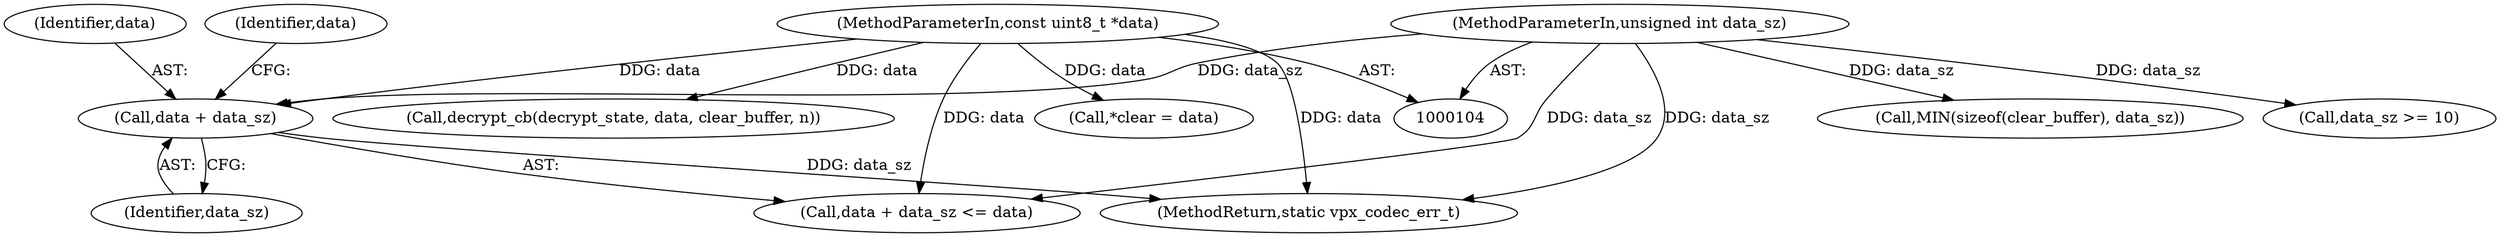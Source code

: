 digraph "0_Android_063be1485e0099bc81ace3a08b0ec9186dcad693_0@pointer" {
"1000117" [label="(Call,data + data_sz)"];
"1000105" [label="(MethodParameterIn,const uint8_t *data)"];
"1000106" [label="(MethodParameterIn,unsigned int data_sz)"];
"1000241" [label="(MethodReturn,static vpx_codec_err_t)"];
"1000106" [label="(MethodParameterIn,unsigned int data_sz)"];
"1000142" [label="(Call,decrypt_cb(decrypt_state, data, clear_buffer, n))"];
"1000138" [label="(Call,MIN(sizeof(clear_buffer), data_sz))"];
"1000117" [label="(Call,data + data_sz)"];
"1000118" [label="(Identifier,data)"];
"1000105" [label="(MethodParameterIn,const uint8_t *data)"];
"1000129" [label="(Call,*clear = data)"];
"1000120" [label="(Identifier,data)"];
"1000119" [label="(Identifier,data_sz)"];
"1000157" [label="(Call,data_sz >= 10)"];
"1000116" [label="(Call,data + data_sz <= data)"];
"1000117" -> "1000116"  [label="AST: "];
"1000117" -> "1000119"  [label="CFG: "];
"1000118" -> "1000117"  [label="AST: "];
"1000119" -> "1000117"  [label="AST: "];
"1000120" -> "1000117"  [label="CFG: "];
"1000117" -> "1000241"  [label="DDG: data_sz"];
"1000105" -> "1000117"  [label="DDG: data"];
"1000106" -> "1000117"  [label="DDG: data_sz"];
"1000105" -> "1000104"  [label="AST: "];
"1000105" -> "1000241"  [label="DDG: data"];
"1000105" -> "1000116"  [label="DDG: data"];
"1000105" -> "1000129"  [label="DDG: data"];
"1000105" -> "1000142"  [label="DDG: data"];
"1000106" -> "1000104"  [label="AST: "];
"1000106" -> "1000241"  [label="DDG: data_sz"];
"1000106" -> "1000116"  [label="DDG: data_sz"];
"1000106" -> "1000138"  [label="DDG: data_sz"];
"1000106" -> "1000157"  [label="DDG: data_sz"];
}
